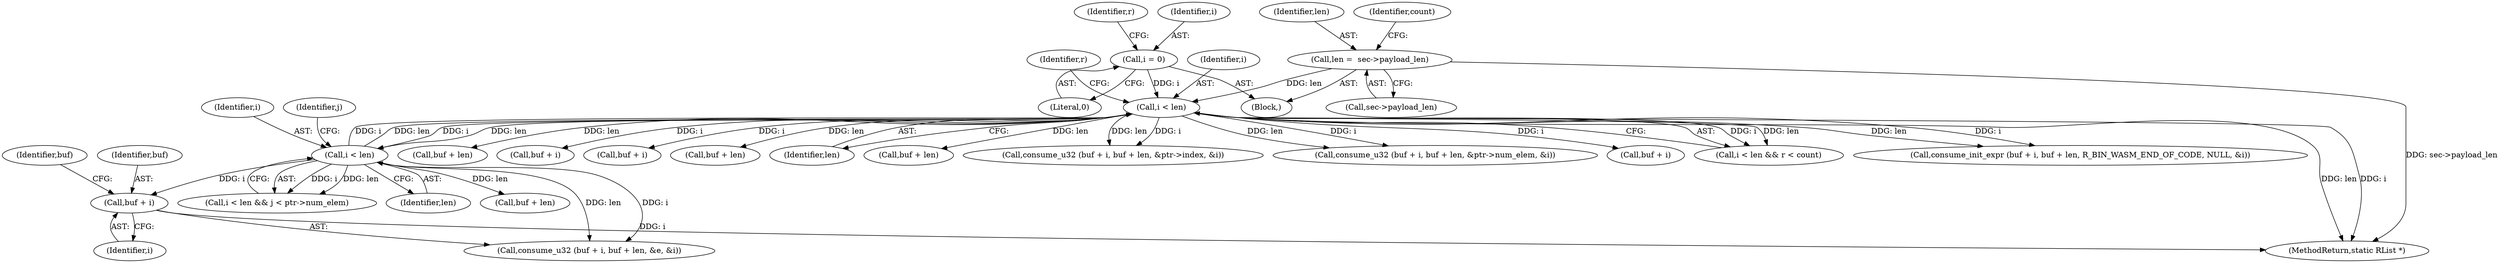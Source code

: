 digraph "0_radare2_d2632f6483a3ceb5d8e0a5fb11142c51c43978b4_1@pointer" {
"1000252" [label="(Call,buf + i)"];
"1000239" [label="(Call,i < len)"];
"1000159" [label="(Call,i < len)"];
"1000150" [label="(Call,i = 0)"];
"1000138" [label="(Call,len =  sec->payload_len)"];
"1000201" [label="(Call,buf + len)"];
"1000138" [label="(Call,len =  sec->payload_len)"];
"1000254" [label="(Identifier,i)"];
"1000275" [label="(MethodReturn,static RList *)"];
"1000163" [label="(Identifier,r)"];
"1000256" [label="(Identifier,buf)"];
"1000253" [label="(Identifier,buf)"];
"1000155" [label="(Identifier,r)"];
"1000216" [label="(Call,buf + i)"];
"1000139" [label="(Identifier,len)"];
"1000152" [label="(Literal,0)"];
"1000159" [label="(Call,i < len)"];
"1000140" [label="(Call,sec->payload_len)"];
"1000241" [label="(Identifier,len)"];
"1000239" [label="(Call,i < len)"];
"1000252" [label="(Call,buf + i)"];
"1000145" [label="(Identifier,count)"];
"1000178" [label="(Call,buf + i)"];
"1000181" [label="(Call,buf + len)"];
"1000240" [label="(Identifier,i)"];
"1000161" [label="(Identifier,len)"];
"1000219" [label="(Call,buf + len)"];
"1000151" [label="(Identifier,i)"];
"1000177" [label="(Call,consume_u32 (buf + i, buf + len, &ptr->index, &i))"];
"1000243" [label="(Identifier,j)"];
"1000150" [label="(Call,i = 0)"];
"1000160" [label="(Identifier,i)"];
"1000238" [label="(Call,i < len && j < ptr->num_elem)"];
"1000215" [label="(Call,consume_u32 (buf + i, buf + len, &ptr->num_elem, &i))"];
"1000198" [label="(Call,buf + i)"];
"1000255" [label="(Call,buf + len)"];
"1000158" [label="(Call,i < len && r < count)"];
"1000103" [label="(Block,)"];
"1000251" [label="(Call,consume_u32 (buf + i, buf + len, &e, &i))"];
"1000197" [label="(Call,consume_init_expr (buf + i, buf + len, R_BIN_WASM_END_OF_CODE, NULL, &i))"];
"1000252" -> "1000251"  [label="AST: "];
"1000252" -> "1000254"  [label="CFG: "];
"1000253" -> "1000252"  [label="AST: "];
"1000254" -> "1000252"  [label="AST: "];
"1000256" -> "1000252"  [label="CFG: "];
"1000252" -> "1000275"  [label="DDG: i"];
"1000239" -> "1000252"  [label="DDG: i"];
"1000239" -> "1000238"  [label="AST: "];
"1000239" -> "1000241"  [label="CFG: "];
"1000240" -> "1000239"  [label="AST: "];
"1000241" -> "1000239"  [label="AST: "];
"1000243" -> "1000239"  [label="CFG: "];
"1000238" -> "1000239"  [label="CFG: "];
"1000239" -> "1000159"  [label="DDG: i"];
"1000239" -> "1000159"  [label="DDG: len"];
"1000239" -> "1000238"  [label="DDG: i"];
"1000239" -> "1000238"  [label="DDG: len"];
"1000159" -> "1000239"  [label="DDG: i"];
"1000159" -> "1000239"  [label="DDG: len"];
"1000239" -> "1000251"  [label="DDG: i"];
"1000239" -> "1000251"  [label="DDG: len"];
"1000239" -> "1000255"  [label="DDG: len"];
"1000159" -> "1000158"  [label="AST: "];
"1000159" -> "1000161"  [label="CFG: "];
"1000160" -> "1000159"  [label="AST: "];
"1000161" -> "1000159"  [label="AST: "];
"1000163" -> "1000159"  [label="CFG: "];
"1000158" -> "1000159"  [label="CFG: "];
"1000159" -> "1000275"  [label="DDG: i"];
"1000159" -> "1000275"  [label="DDG: len"];
"1000159" -> "1000158"  [label="DDG: i"];
"1000159" -> "1000158"  [label="DDG: len"];
"1000150" -> "1000159"  [label="DDG: i"];
"1000138" -> "1000159"  [label="DDG: len"];
"1000159" -> "1000177"  [label="DDG: i"];
"1000159" -> "1000177"  [label="DDG: len"];
"1000159" -> "1000178"  [label="DDG: i"];
"1000159" -> "1000181"  [label="DDG: len"];
"1000159" -> "1000197"  [label="DDG: i"];
"1000159" -> "1000197"  [label="DDG: len"];
"1000159" -> "1000198"  [label="DDG: i"];
"1000159" -> "1000201"  [label="DDG: len"];
"1000159" -> "1000215"  [label="DDG: i"];
"1000159" -> "1000215"  [label="DDG: len"];
"1000159" -> "1000216"  [label="DDG: i"];
"1000159" -> "1000219"  [label="DDG: len"];
"1000150" -> "1000103"  [label="AST: "];
"1000150" -> "1000152"  [label="CFG: "];
"1000151" -> "1000150"  [label="AST: "];
"1000152" -> "1000150"  [label="AST: "];
"1000155" -> "1000150"  [label="CFG: "];
"1000138" -> "1000103"  [label="AST: "];
"1000138" -> "1000140"  [label="CFG: "];
"1000139" -> "1000138"  [label="AST: "];
"1000140" -> "1000138"  [label="AST: "];
"1000145" -> "1000138"  [label="CFG: "];
"1000138" -> "1000275"  [label="DDG: sec->payload_len"];
}
